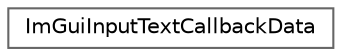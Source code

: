 digraph "Gráfico de jerarquía de clases"
{
 // LATEX_PDF_SIZE
  bgcolor="transparent";
  edge [fontname=Helvetica,fontsize=10,labelfontname=Helvetica,labelfontsize=10];
  node [fontname=Helvetica,fontsize=10,shape=box,height=0.2,width=0.4];
  rankdir="LR";
  Node0 [id="Node000000",label="ImGuiInputTextCallbackData",height=0.2,width=0.4,color="grey40", fillcolor="white", style="filled",URL="$struct_im_gui_input_text_callback_data.html",tooltip=" "];
}
